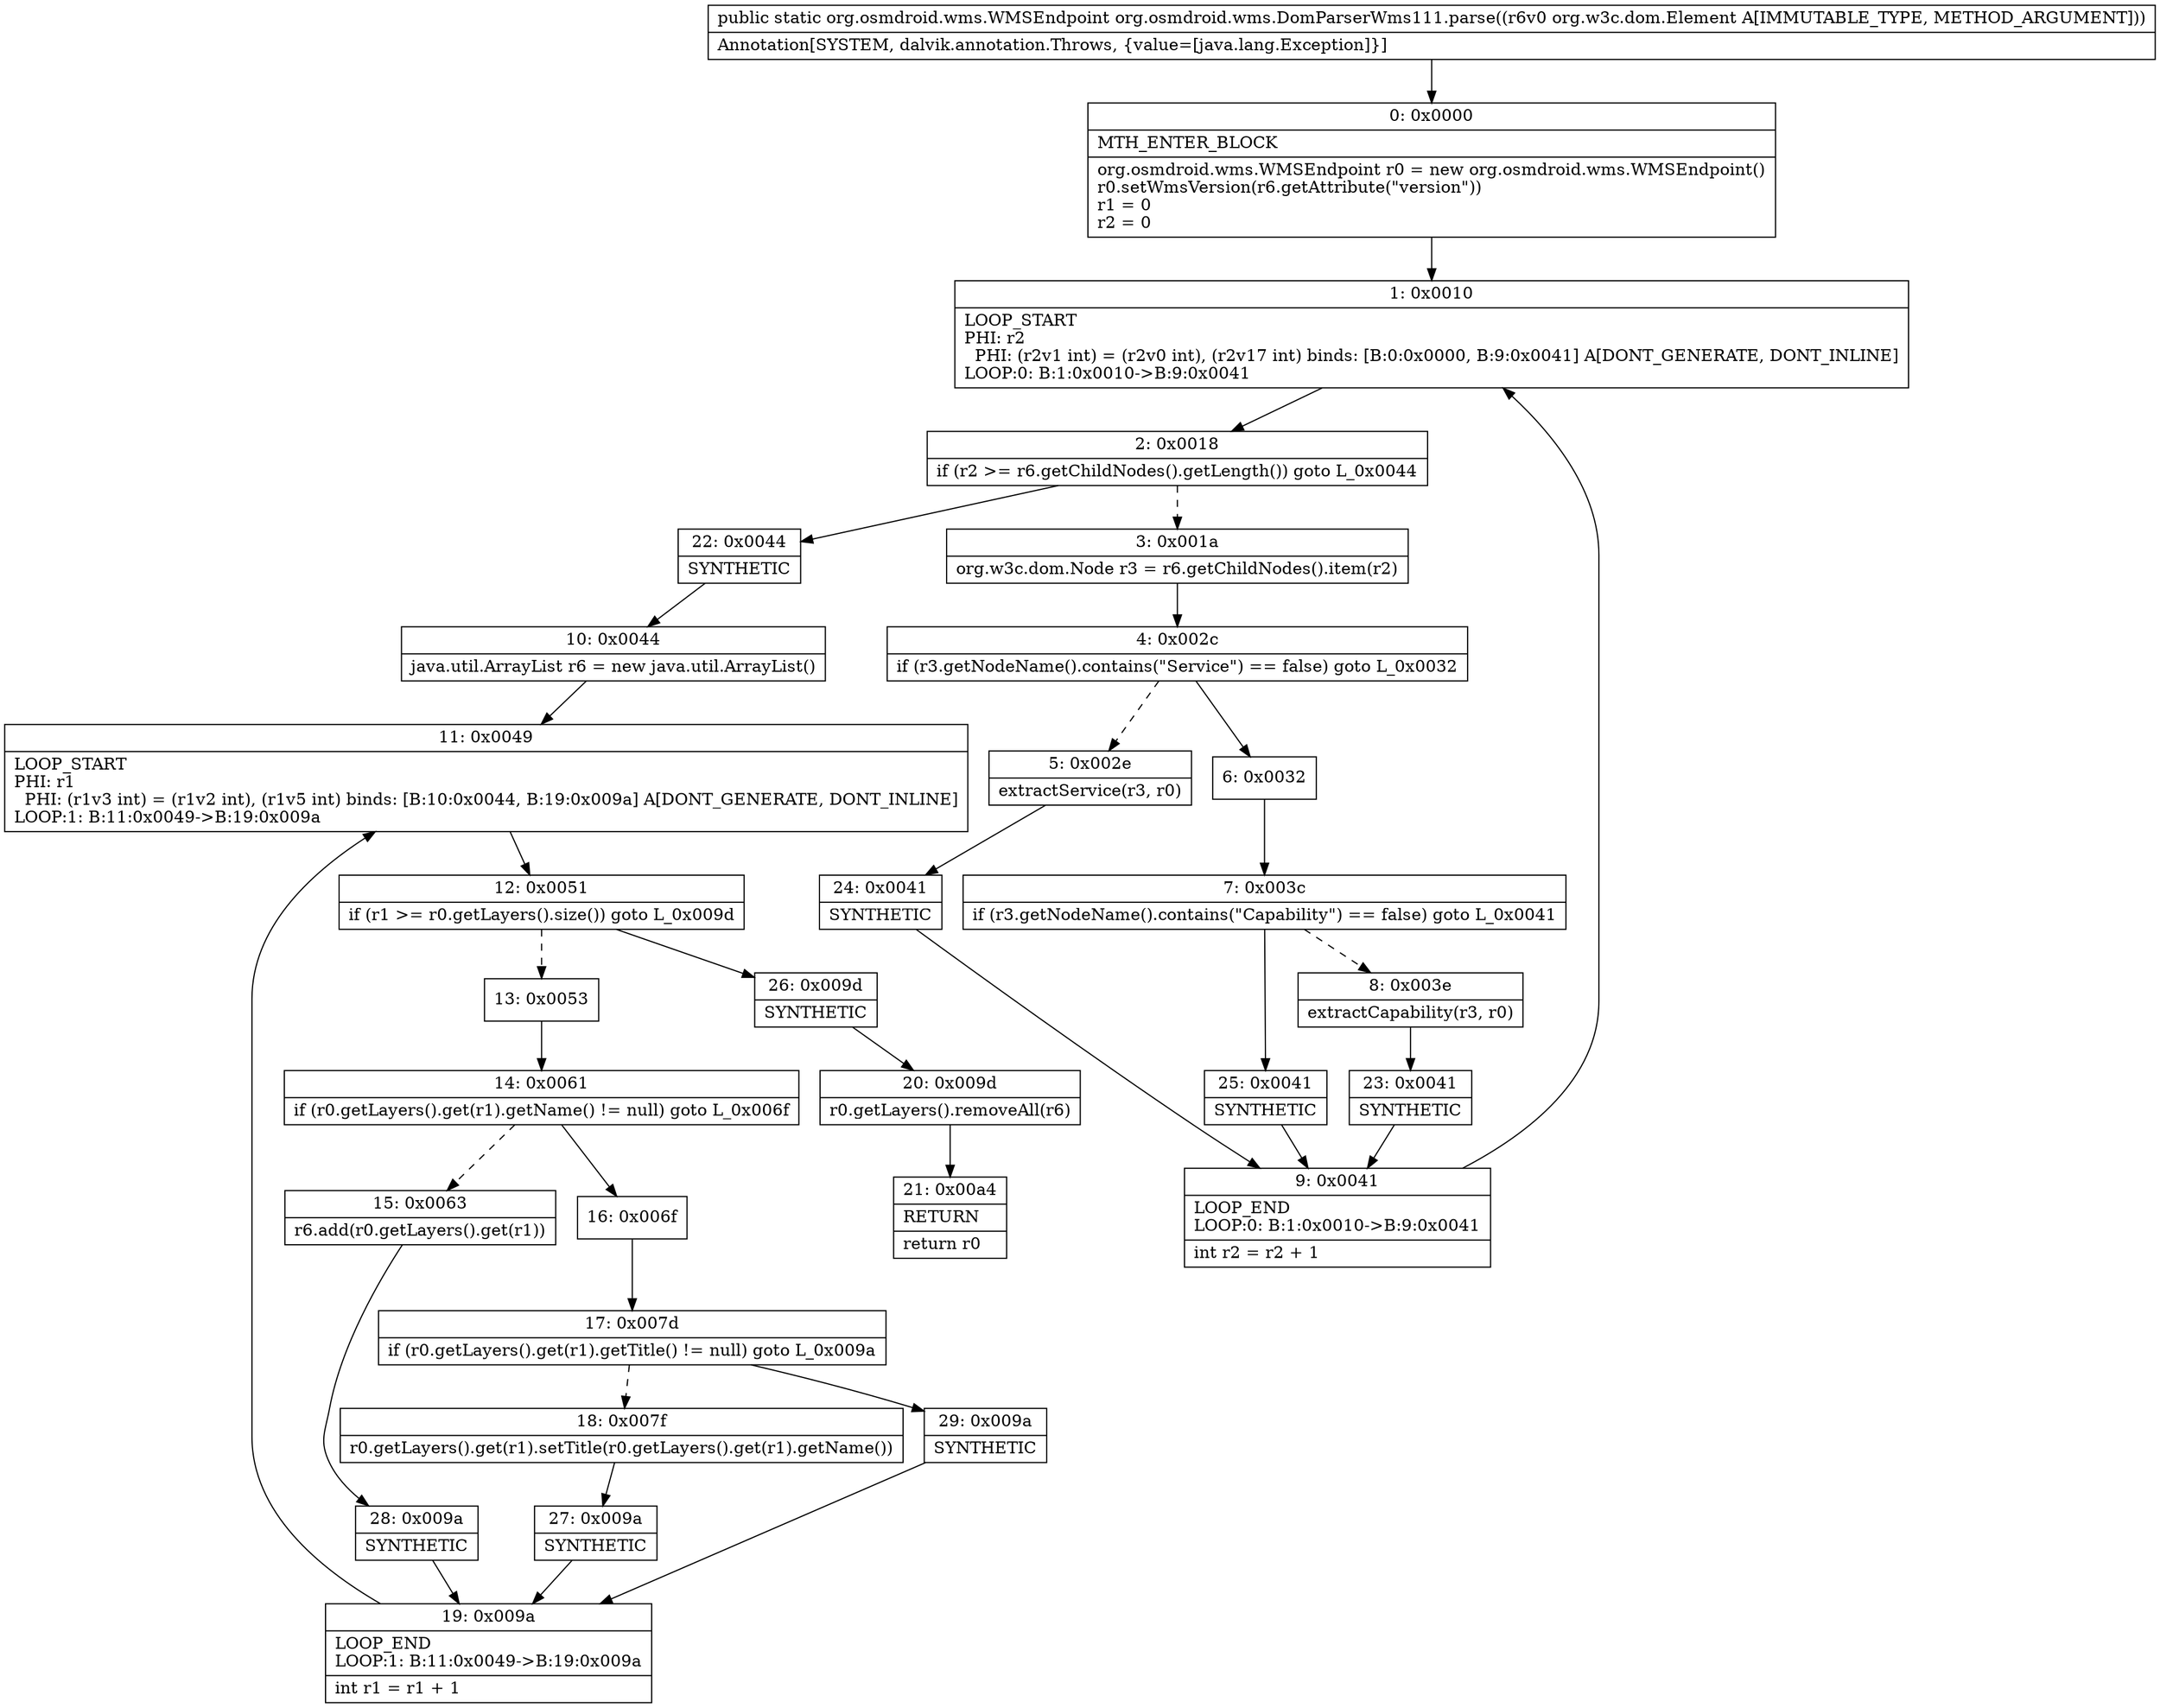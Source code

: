 digraph "CFG fororg.osmdroid.wms.DomParserWms111.parse(Lorg\/w3c\/dom\/Element;)Lorg\/osmdroid\/wms\/WMSEndpoint;" {
Node_0 [shape=record,label="{0\:\ 0x0000|MTH_ENTER_BLOCK\l|org.osmdroid.wms.WMSEndpoint r0 = new org.osmdroid.wms.WMSEndpoint()\lr0.setWmsVersion(r6.getAttribute(\"version\"))\lr1 = 0\lr2 = 0\l}"];
Node_1 [shape=record,label="{1\:\ 0x0010|LOOP_START\lPHI: r2 \l  PHI: (r2v1 int) = (r2v0 int), (r2v17 int) binds: [B:0:0x0000, B:9:0x0041] A[DONT_GENERATE, DONT_INLINE]\lLOOP:0: B:1:0x0010\-\>B:9:0x0041\l}"];
Node_2 [shape=record,label="{2\:\ 0x0018|if (r2 \>= r6.getChildNodes().getLength()) goto L_0x0044\l}"];
Node_3 [shape=record,label="{3\:\ 0x001a|org.w3c.dom.Node r3 = r6.getChildNodes().item(r2)\l}"];
Node_4 [shape=record,label="{4\:\ 0x002c|if (r3.getNodeName().contains(\"Service\") == false) goto L_0x0032\l}"];
Node_5 [shape=record,label="{5\:\ 0x002e|extractService(r3, r0)\l}"];
Node_6 [shape=record,label="{6\:\ 0x0032}"];
Node_7 [shape=record,label="{7\:\ 0x003c|if (r3.getNodeName().contains(\"Capability\") == false) goto L_0x0041\l}"];
Node_8 [shape=record,label="{8\:\ 0x003e|extractCapability(r3, r0)\l}"];
Node_9 [shape=record,label="{9\:\ 0x0041|LOOP_END\lLOOP:0: B:1:0x0010\-\>B:9:0x0041\l|int r2 = r2 + 1\l}"];
Node_10 [shape=record,label="{10\:\ 0x0044|java.util.ArrayList r6 = new java.util.ArrayList()\l}"];
Node_11 [shape=record,label="{11\:\ 0x0049|LOOP_START\lPHI: r1 \l  PHI: (r1v3 int) = (r1v2 int), (r1v5 int) binds: [B:10:0x0044, B:19:0x009a] A[DONT_GENERATE, DONT_INLINE]\lLOOP:1: B:11:0x0049\-\>B:19:0x009a\l}"];
Node_12 [shape=record,label="{12\:\ 0x0051|if (r1 \>= r0.getLayers().size()) goto L_0x009d\l}"];
Node_13 [shape=record,label="{13\:\ 0x0053}"];
Node_14 [shape=record,label="{14\:\ 0x0061|if (r0.getLayers().get(r1).getName() != null) goto L_0x006f\l}"];
Node_15 [shape=record,label="{15\:\ 0x0063|r6.add(r0.getLayers().get(r1))\l}"];
Node_16 [shape=record,label="{16\:\ 0x006f}"];
Node_17 [shape=record,label="{17\:\ 0x007d|if (r0.getLayers().get(r1).getTitle() != null) goto L_0x009a\l}"];
Node_18 [shape=record,label="{18\:\ 0x007f|r0.getLayers().get(r1).setTitle(r0.getLayers().get(r1).getName())\l}"];
Node_19 [shape=record,label="{19\:\ 0x009a|LOOP_END\lLOOP:1: B:11:0x0049\-\>B:19:0x009a\l|int r1 = r1 + 1\l}"];
Node_20 [shape=record,label="{20\:\ 0x009d|r0.getLayers().removeAll(r6)\l}"];
Node_21 [shape=record,label="{21\:\ 0x00a4|RETURN\l|return r0\l}"];
Node_22 [shape=record,label="{22\:\ 0x0044|SYNTHETIC\l}"];
Node_23 [shape=record,label="{23\:\ 0x0041|SYNTHETIC\l}"];
Node_24 [shape=record,label="{24\:\ 0x0041|SYNTHETIC\l}"];
Node_25 [shape=record,label="{25\:\ 0x0041|SYNTHETIC\l}"];
Node_26 [shape=record,label="{26\:\ 0x009d|SYNTHETIC\l}"];
Node_27 [shape=record,label="{27\:\ 0x009a|SYNTHETIC\l}"];
Node_28 [shape=record,label="{28\:\ 0x009a|SYNTHETIC\l}"];
Node_29 [shape=record,label="{29\:\ 0x009a|SYNTHETIC\l}"];
MethodNode[shape=record,label="{public static org.osmdroid.wms.WMSEndpoint org.osmdroid.wms.DomParserWms111.parse((r6v0 org.w3c.dom.Element A[IMMUTABLE_TYPE, METHOD_ARGUMENT]))  | Annotation[SYSTEM, dalvik.annotation.Throws, \{value=[java.lang.Exception]\}]\l}"];
MethodNode -> Node_0;
Node_0 -> Node_1;
Node_1 -> Node_2;
Node_2 -> Node_3[style=dashed];
Node_2 -> Node_22;
Node_3 -> Node_4;
Node_4 -> Node_5[style=dashed];
Node_4 -> Node_6;
Node_5 -> Node_24;
Node_6 -> Node_7;
Node_7 -> Node_8[style=dashed];
Node_7 -> Node_25;
Node_8 -> Node_23;
Node_9 -> Node_1;
Node_10 -> Node_11;
Node_11 -> Node_12;
Node_12 -> Node_13[style=dashed];
Node_12 -> Node_26;
Node_13 -> Node_14;
Node_14 -> Node_15[style=dashed];
Node_14 -> Node_16;
Node_15 -> Node_28;
Node_16 -> Node_17;
Node_17 -> Node_18[style=dashed];
Node_17 -> Node_29;
Node_18 -> Node_27;
Node_19 -> Node_11;
Node_20 -> Node_21;
Node_22 -> Node_10;
Node_23 -> Node_9;
Node_24 -> Node_9;
Node_25 -> Node_9;
Node_26 -> Node_20;
Node_27 -> Node_19;
Node_28 -> Node_19;
Node_29 -> Node_19;
}

